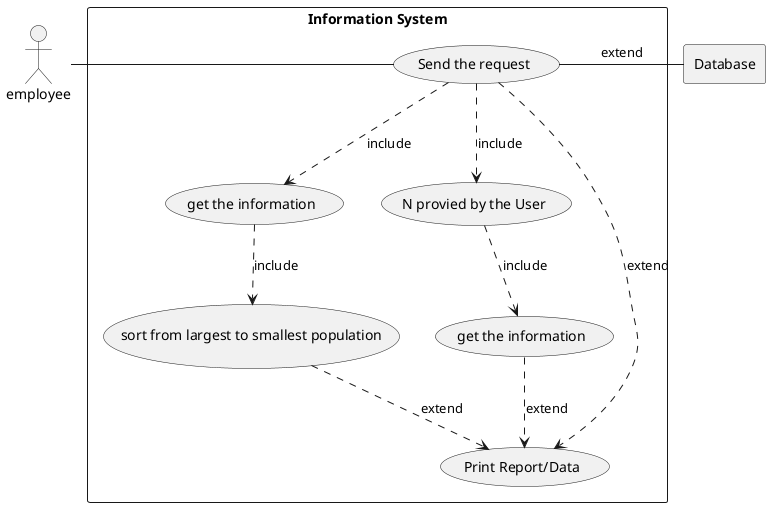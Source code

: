 @startuml
'https://plantuml.com/sequence-diagram

actor e as "employee"

rectangle Database

' define the usecase

rectangle "Information System"{
    usecase uc as "Send the request"
    usecase gi1 as "get the information"
    usecase gi2 as "get the information"
    usecase condition1 as "sort from largest to smallest population"
    usecase condition2 as "N provied by the User"
    usecase print as "Print Report/Data"

' define the relationship between the usecases
    e - uc

    uc ..> gi1: include
    uc ..> condition2: include
    gi1 ..> condition1: include
    condition2 ..> gi2: include
    condition1 ..> print : extend
    gi2 ..> print : extend
    uc ..> print : extend
    uc - Database: extend

}

@enduml